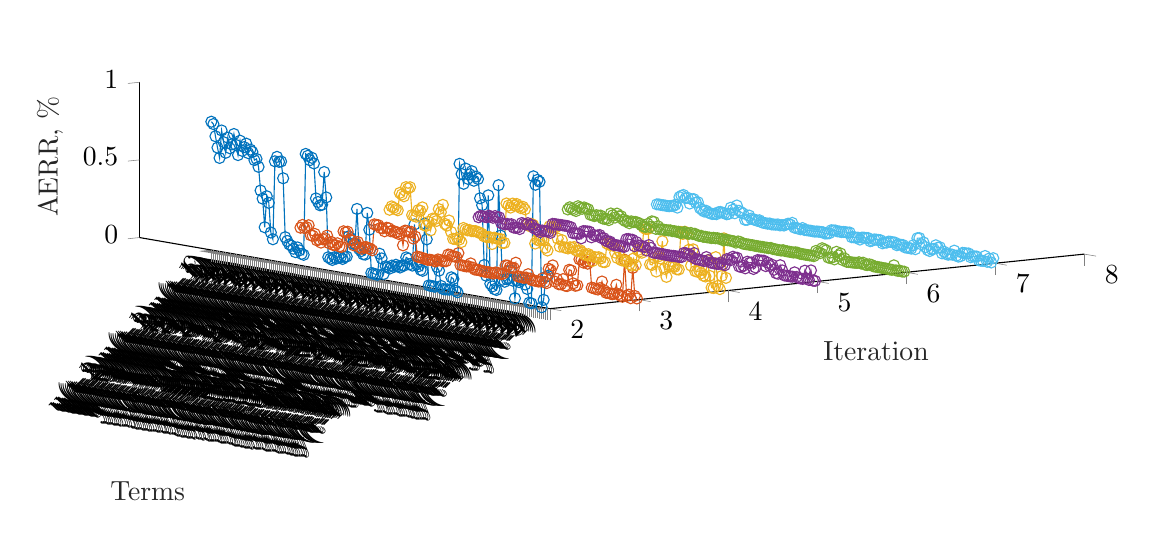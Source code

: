 % This file was created by matlab2tikz.
%
\definecolor{mycolor1}{rgb}{0.0,0.447,0.741}%
\definecolor{mycolor2}{rgb}{0.85,0.325,0.098}%
\definecolor{mycolor3}{rgb}{0.929,0.694,0.125}%
\definecolor{mycolor4}{rgb}{0.494,0.184,0.556}%
\definecolor{mycolor5}{rgb}{0.466,0.674,0.188}%
\definecolor{mycolor6}{rgb}{0.301,0.745,0.933}%
%
\begin{tikzpicture}

\begin{axis}[%
width=12cm,
height=3.569cm,
at={(0cm,0cm)},
scale only axis,
xmin=2,
xmax=8,
tick align=outside,
xlabel style={font=\color{white!15!black}},
xlabel={Iteration},
ymin=0,
ymax=200,
ytick={1,2,3,4,5,6,7,8,9,10,11,12,13,14,15,16,17,18,19,20,21,22,23,24,25,26,27,28,29,30,31,32,33,34,35,36,37,38,39,40,41,42,43,44,45,46,47,48,49,50,51,52,53,54,55,56,57,58,59,60,61,62,63,64,65,66,67,68,69,70,71,72,73,74,75,76,77,78,79,80,81,82,83,84,85,86,87,88,89,90,91,92,93,94,95,96,97,98,99,100,101,102,103,104,105,106,107,108,109,110,111,112,113,114,115,116,117,118,119,120,121,122,123,124,125,126,127,128,129,130,131,132,133,134,135,136,137,138,139,140,141,142,143,144,145,146,147,148,149,150,151,152,153,154,155,156,157,158,159,160,161,162,163,164,165},
yticklabels={{y(t-4)},{y(t-3)},{y(t-2)},{y(t-1)},{u(t-4)},{u(t-3)},{u(t-2)},{u(t-1)},{y(t-4)y(t-4)},{y(t-4)y(t-3)},{y(t-4)y(t-2)},{y(t-4)y(t-1)},{y(t-4)u(t-4)},{y(t-4)u(t-3)},{y(t-4)u(t-2)},{y(t-4)u(t-1)},{y(t-3)y(t-3)},{y(t-3)y(t-2)},{y(t-3)y(t-1)},{y(t-3)u(t-4)},{y(t-3)u(t-3)},{y(t-3)u(t-2)},{y(t-3)u(t-1)},{y(t-2)y(t-2)},{y(t-2)y(t-1)},{y(t-2)u(t-4)},{y(t-2)u(t-3)},{y(t-2)u(t-2)},{y(t-2)u(t-1)},{y(t-1)y(t-1)},{y(t-1)u(t-4)},{y(t-1)u(t-3)},{y(t-1)u(t-2)},{y(t-1)u(t-1)},{u(t-4)u(t-4)},{u(t-4)u(t-3)},{u(t-4)u(t-2)},{u(t-4)u(t-1)},{u(t-3)u(t-3)},{u(t-3)u(t-2)},{u(t-3)u(t-1)},{u(t-2)u(t-2)},{u(t-2)u(t-1)},{u(t-1)u(t-1)},{y(t-4)y(t-4)y(t-4)},{y(t-4)y(t-4)y(t-3)},{y(t-4)y(t-4)y(t-2)},{y(t-4)y(t-4)y(t-1)},{y(t-4)y(t-4)u(t-4)},{y(t-4)y(t-4)u(t-3)},{y(t-4)y(t-4)u(t-2)},{y(t-4)y(t-4)u(t-1)},{y(t-4)y(t-3)y(t-3)},{y(t-4)y(t-3)y(t-2)},{y(t-4)y(t-3)y(t-1)},{y(t-4)y(t-3)u(t-4)},{y(t-4)y(t-3)u(t-3)},{y(t-4)y(t-3)u(t-2)},{y(t-4)y(t-3)u(t-1)},{y(t-4)y(t-2)y(t-2)},{y(t-4)y(t-2)y(t-1)},{y(t-4)y(t-2)u(t-4)},{y(t-4)y(t-2)u(t-3)},{y(t-4)y(t-2)u(t-2)},{y(t-4)y(t-2)u(t-1)},{y(t-4)y(t-1)y(t-1)},{y(t-4)y(t-1)u(t-4)},{y(t-4)y(t-1)u(t-3)},{y(t-4)y(t-1)u(t-2)},{y(t-4)y(t-1)u(t-1)},{y(t-4)u(t-4)u(t-4)},{y(t-4)u(t-4)u(t-3)},{y(t-4)u(t-4)u(t-2)},{y(t-4)u(t-4)u(t-1)},{y(t-4)u(t-3)u(t-3)},{y(t-4)u(t-3)u(t-2)},{y(t-4)u(t-3)u(t-1)},{y(t-4)u(t-2)u(t-2)},{y(t-4)u(t-2)u(t-1)},{y(t-4)u(t-1)u(t-1)},{y(t-3)y(t-3)y(t-3)},{y(t-3)y(t-3)y(t-2)},{y(t-3)y(t-3)y(t-1)},{y(t-3)y(t-3)u(t-4)},{y(t-3)y(t-3)u(t-3)},{y(t-3)y(t-3)u(t-2)},{y(t-3)y(t-3)u(t-1)},{y(t-3)y(t-2)y(t-2)},{y(t-3)y(t-2)y(t-1)},{y(t-3)y(t-2)u(t-4)},{y(t-3)y(t-2)u(t-3)},{y(t-3)y(t-2)u(t-2)},{y(t-3)y(t-2)u(t-1)},{y(t-3)y(t-1)y(t-1)},{y(t-3)y(t-1)u(t-4)},{y(t-3)y(t-1)u(t-3)},{y(t-3)y(t-1)u(t-2)},{y(t-3)y(t-1)u(t-1)},{y(t-3)u(t-4)u(t-4)},{y(t-3)u(t-4)u(t-3)},{y(t-3)u(t-4)u(t-2)},{y(t-3)u(t-4)u(t-1)},{y(t-3)u(t-3)u(t-3)},{y(t-3)u(t-3)u(t-2)},{y(t-3)u(t-3)u(t-1)},{y(t-3)u(t-2)u(t-2)},{y(t-3)u(t-2)u(t-1)},{y(t-3)u(t-1)u(t-1)},{y(t-2)y(t-2)y(t-2)},{y(t-2)y(t-2)y(t-1)},{y(t-2)y(t-2)u(t-4)},{y(t-2)y(t-2)u(t-3)},{y(t-2)y(t-2)u(t-2)},{y(t-2)y(t-2)u(t-1)},{y(t-2)y(t-1)y(t-1)},{y(t-2)y(t-1)u(t-4)},{y(t-2)y(t-1)u(t-3)},{y(t-2)y(t-1)u(t-2)},{y(t-2)y(t-1)u(t-1)},{y(t-2)u(t-4)u(t-4)},{y(t-2)u(t-4)u(t-3)},{y(t-2)u(t-4)u(t-2)},{y(t-2)u(t-4)u(t-1)},{y(t-2)u(t-3)u(t-3)},{y(t-2)u(t-3)u(t-2)},{y(t-2)u(t-3)u(t-1)},{y(t-2)u(t-2)u(t-2)},{y(t-2)u(t-2)u(t-1)},{y(t-2)u(t-1)u(t-1)},{y(t-1)y(t-1)y(t-1)},{y(t-1)y(t-1)u(t-4)},{y(t-1)y(t-1)u(t-3)},{y(t-1)y(t-1)u(t-2)},{y(t-1)y(t-1)u(t-1)},{y(t-1)u(t-4)u(t-4)},{y(t-1)u(t-4)u(t-3)},{y(t-1)u(t-4)u(t-2)},{y(t-1)u(t-4)u(t-1)},{y(t-1)u(t-3)u(t-3)},{y(t-1)u(t-3)u(t-2)},{y(t-1)u(t-3)u(t-1)},{y(t-1)u(t-2)u(t-2)},{y(t-1)u(t-2)u(t-1)},{y(t-1)u(t-1)u(t-1)},{u(t-4)u(t-4)u(t-4)},{u(t-4)u(t-4)u(t-3)},{u(t-4)u(t-4)u(t-2)},{u(t-4)u(t-4)u(t-1)},{u(t-4)u(t-3)u(t-3)},{u(t-4)u(t-3)u(t-2)},{u(t-4)u(t-3)u(t-1)},{u(t-4)u(t-2)u(t-2)},{u(t-4)u(t-2)u(t-1)},{u(t-4)u(t-1)u(t-1)},{u(t-3)u(t-3)u(t-3)},{u(t-3)u(t-3)u(t-2)},{u(t-3)u(t-3)u(t-1)},{u(t-3)u(t-2)u(t-2)},{u(t-3)u(t-2)u(t-1)},{u(t-3)u(t-1)u(t-1)},{u(t-2)u(t-2)u(t-2)},{u(t-2)u(t-2)u(t-1)},{u(t-2)u(t-1)u(t-1)},{u(t-1)u(t-1)u(t-1)},{c}},
yticklabel style={rotate=45},
ylabel style={font=\color{white!15!black}},
ylabel={Terms},
zmin=0,
zmax=1,
zlabel style={font=\color{white!15!black}},
zlabel={AERR, $\%$},
view={-37.5}{30},
axis background/.style={fill=white},
axis x line*=bottom,
axis y line*=left,
axis z line*=left
]
\addplot3 [color=mycolor1, mark=o, mark options={solid, mycolor1}]
 table[row sep=crcr] {%
2	1	0.209\\
2	2	0.2\\
2	3	0.05\\
2	4	0\\
2	5	0.806\\
2	6	0.816\\
2	7	0.782\\
2	8	0.834\\
2	9	0.014\\
2	10	0.016\\
2	11	0.102\\
2	12	0.128\\
2	13	0.157\\
2	14	0.155\\
2	15	0.137\\
2	16	0.145\\
2	17	0.028\\
2	18	0.139\\
2	19	0.202\\
2	20	0.149\\
2	21	0.142\\
2	22	0.123\\
2	23	0.134\\
2	24	0.416\\
2	25	0.738\\
2	26	0.061\\
2	27	0.064\\
2	28	0.079\\
2	29	0.094\\
2	30	0.661\\
2	31	0.141\\
2	32	0.208\\
2	33	0.591\\
2	34	0.633\\
2	35	0.755\\
2	36	0.768\\
2	37	0.739\\
2	38	0.798\\
2	39	0.776\\
2	40	0.745\\
2	41	0.808\\
2	42	0.708\\
2	43	0.769\\
2	44	0.832\\
2	45	0.003\\
2	46	0.011\\
2	47	0.084\\
2	48	0.092\\
2	49	0.01\\
2	50	0.01\\
2	51	0.007\\
2	52	0.007\\
2	53	0.025\\
2	54	0.121\\
2	55	0.143\\
2	56	0.013\\
2	57	0.014\\
2	58	0.014\\
2	59	0.015\\
2	60	0.309\\
2	61	0.408\\
2	62	0.102\\
2	63	0.106\\
2	64	0.126\\
2	65	0.135\\
2	66	0.391\\
2	67	0.124\\
2	68	0.132\\
2	69	0.164\\
2	70	0.17\\
2	71	0.115\\
2	72	0.113\\
2	73	0.098\\
2	74	0.103\\
2	75	0.111\\
2	76	0.095\\
2	77	0.101\\
2	78	0.08\\
2	79	0.085\\
2	80	0.09\\
2	81	0.038\\
2	82	0.136\\
2	83	0.164\\
2	84	0.026\\
2	85	0.027\\
2	86	0.029\\
2	87	0.031\\
2	88	0.307\\
2	89	0.413\\
2	90	0.142\\
2	91	0.142\\
2	92	0.16\\
2	93	0.172\\
2	94	0.427\\
2	95	0.2\\
2	96	0.199\\
2	97	0.232\\
2	98	0.242\\
2	99	0.109\\
2	100	0.104\\
2	101	0.089\\
2	102	0.096\\
2	103	0.099\\
2	104	0.085\\
2	105	0.091\\
2	106	0.071\\
2	107	0.077\\
2	108	0.084\\
2	109	0.467\\
2	110	0.628\\
2	111	0.415\\
2	112	0.409\\
2	113	0.428\\
2	114	0.449\\
2	115	0.672\\
2	116	0.706\\
2	117	0.688\\
2	118	0.714\\
2	119	0.724\\
2	120	0.072\\
2	121	0.076\\
2	122	0.096\\
2	123	0.113\\
2	124	0.08\\
2	125	0.1\\
2	126	0.117\\
2	127	0.123\\
2	128	0.143\\
2	129	0.165\\
2	130	0.542\\
2	131	0.648\\
2	132	0.643\\
2	133	0.673\\
2	134	0.642\\
2	135	0.138\\
2	136	0.179\\
2	137	0.368\\
2	138	0.408\\
2	139	0.206\\
2	140	0.388\\
2	141	0.438\\
2	142	0.588\\
2	143	0.637\\
2	144	0.627\\
2	145	0.677\\
2	146	0.69\\
2	147	0.665\\
2	148	0.724\\
2	149	0.699\\
2	150	0.673\\
2	151	0.736\\
2	152	0.641\\
2	153	0.704\\
2	154	0.772\\
2	155	0.703\\
2	156	0.676\\
2	157	0.742\\
2	158	0.642\\
2	159	0.708\\
2	160	0.781\\
2	161	0.602\\
2	162	0.666\\
2	163	0.737\\
2	164	0.813\\
2	165	0.826\\
};
 \addplot3 [color=mycolor2, mark=o, mark options={solid, mycolor2}]
 table[row sep=crcr] {%
3	1	0.005\\
3	2	0.019\\
3	3	0.197\\
3	4	0\\
3	5	0.02\\
3	6	0.01\\
3	7	0.241\\
3	8	0\\
3	9	0.004\\
3	10	0.012\\
3	11	0.07\\
3	12	0.01\\
3	13	0.005\\
3	14	0.006\\
3	15	0.009\\
3	16	0.007\\
3	17	0.021\\
3	18	0.075\\
3	19	0.03\\
3	20	0.019\\
3	21	0.02\\
3	22	0.023\\
3	23	0.024\\
3	24	0.19\\
3	25	0.174\\
3	26	0.186\\
3	27	0.176\\
3	28	0.193\\
3	29	0.193\\
3	30	0.023\\
3	31	0.018\\
3	32	0.031\\
3	33	0.112\\
3	34	0.114\\
3	35	0.007\\
3	36	0.007\\
3	37	0.047\\
3	38	0.012\\
3	39	0.009\\
3	40	0.042\\
3	41	0.022\\
3	42	0.124\\
3	43	0.091\\
3	44	0.098\\
3	45	0.003\\
3	46	0.008\\
3	47	0.029\\
3	48	0.007\\
3	49	0.004\\
3	50	0.005\\
3	51	0.006\\
3	52	0.005\\
3	53	0.014\\
3	54	0.04\\
3	55	0.016\\
3	56	0.012\\
3	57	0.012\\
3	58	0.014\\
3	59	0.014\\
3	60	0.1\\
3	61	0.064\\
3	62	0.063\\
3	63	0.064\\
3	64	0.072\\
3	65	0.071\\
3	66	0.017\\
3	67	0.01\\
3	68	0.011\\
3	69	0.015\\
3	70	0.014\\
3	71	0.005\\
3	72	0.006\\
3	73	0.009\\
3	74	0.007\\
3	75	0.007\\
3	76	0.009\\
3	77	0.008\\
3	78	0.013\\
3	79	0.011\\
3	80	0.01\\
3	81	0.02\\
3	82	0.045\\
3	83	0.024\\
3	84	0.021\\
3	85	0.021\\
3	86	0.023\\
3	87	0.023\\
3	88	0.098\\
3	89	0.07\\
3	90	0.072\\
3	91	0.071\\
3	92	0.077\\
3	93	0.077\\
3	94	0.032\\
3	95	0.029\\
3	96	0.029\\
3	97	0.033\\
3	98	0.034\\
3	99	0.019\\
3	100	0.02\\
3	101	0.023\\
3	102	0.023\\
3	103	0.02\\
3	104	0.023\\
3	105	0.024\\
3	106	0.027\\
3	107	0.028\\
3	108	0.029\\
3	109	0.156\\
3	110	0.141\\
3	111	0.182\\
3	112	0.177\\
3	113	0.183\\
3	114	0.183\\
3	115	0.086\\
3	116	0.161\\
3	117	0.154\\
3	118	0.164\\
3	119	0.161\\
3	120	0.169\\
3	121	0.163\\
3	122	0.18\\
3	123	0.181\\
3	124	0.156\\
3	125	0.172\\
3	126	0.173\\
3	127	0.188\\
3	128	0.188\\
3	129	0.189\\
3	130	0.02\\
3	131	0.027\\
3	132	0.029\\
3	133	0.034\\
3	134	0.03\\
3	135	0.018\\
3	136	0.024\\
3	137	0.057\\
3	138	0.048\\
3	139	0.031\\
3	140	0.061\\
3	141	0.062\\
3	142	0.112\\
3	143	0.105\\
3	144	0.11\\
3	145	0.007\\
3	146	0.008\\
3	147	0.026\\
3	148	0.012\\
3	149	0.01\\
3	150	0.028\\
3	151	0.017\\
3	152	0.064\\
3	153	0.044\\
3	154	0.035\\
3	155	0.012\\
3	156	0.029\\
3	157	0.022\\
3	158	0.061\\
3	159	0.047\\
3	160	0.048\\
3	161	0.11\\
3	162	0.095\\
3	163	0.087\\
3	164	0.105\\
3	165	0.085\\
};
 \addplot3 [color=mycolor3, mark=o, mark options={solid, mycolor3}]
 table[row sep=crcr] {%
4	1	0.079\\
4	2	0.331\\
4	3	0.087\\
4	4	0\\
4	5	0.018\\
4	6	0.201\\
4	7	0\\
4	8	0\\
4	9	0.074\\
4	10	0.172\\
4	11	0.065\\
4	12	0.068\\
4	13	0.081\\
4	14	0.095\\
4	15	0.087\\
4	16	0.088\\
4	17	0.226\\
4	18	0.119\\
4	19	0.219\\
4	20	0.32\\
4	21	0.33\\
4	22	0.314\\
4	23	0.324\\
4	24	0.08\\
4	25	0.079\\
4	26	0.093\\
4	27	0.092\\
4	28	0.093\\
4	29	0.098\\
4	30	0.019\\
4	31	0.069\\
4	32	0.244\\
4	33	0.131\\
4	34	0.141\\
4	35	0.042\\
4	36	0.128\\
4	37	0.08\\
4	38	0.081\\
4	39	0.307\\
4	40	0.304\\
4	41	0.31\\
4	42	0.147\\
4	43	0.153\\
4	44	0.159\\
4	45	0.06\\
4	46	0.101\\
4	47	0.053\\
4	48	0.06\\
4	49	0.073\\
4	50	0.078\\
4	51	0.075\\
4	52	0.076\\
4	53	0.134\\
4	54	0.086\\
4	55	0.118\\
4	56	0.16\\
4	57	0.166\\
4	58	0.162\\
4	59	0.167\\
4	60	0.045\\
4	61	0.044\\
4	62	0.064\\
4	63	0.07\\
4	64	0.065\\
4	65	0.066\\
4	66	0.039\\
4	67	0.068\\
4	68	0.078\\
4	69	0.07\\
4	70	0.071\\
4	71	0.082\\
4	72	0.094\\
4	73	0.087\\
4	74	0.088\\
4	75	0.108\\
4	76	0.101\\
4	77	0.102\\
4	78	0.092\\
4	79	0.094\\
4	80	0.095\\
4	81	0.139\\
4	82	0.095\\
4	83	0.144\\
4	84	0.214\\
4	85	0.214\\
4	86	0.207\\
4	87	0.214\\
4	88	0.056\\
4	89	0.071\\
4	90	0.118\\
4	91	0.12\\
4	92	0.11\\
4	93	0.114\\
4	94	0.087\\
4	95	0.205\\
4	96	0.21\\
4	97	0.194\\
4	98	0.2\\
4	99	0.296\\
4	100	0.31\\
4	101	0.299\\
4	102	0.309\\
4	103	0.321\\
4	104	0.308\\
4	105	0.319\\
4	106	0.291\\
4	107	0.302\\
4	108	0.313\\
4	109	0.057\\
4	110	0.054\\
4	111	0.078\\
4	112	0.076\\
4	113	0.077\\
4	114	0.079\\
4	115	0.036\\
4	116	0.077\\
4	117	0.076\\
4	118	0.075\\
4	119	0.077\\
4	120	0.09\\
4	121	0.095\\
4	122	0.096\\
4	123	0.101\\
4	124	0.098\\
4	125	0.096\\
4	126	0.101\\
4	127	0.096\\
4	128	0.101\\
4	129	0.107\\
4	130	0.014\\
4	131	0.028\\
4	132	0.035\\
4	133	0.027\\
4	134	0.026\\
4	135	0.068\\
4	136	0.139\\
4	137	0.104\\
4	138	0.113\\
4	139	0.233\\
4	140	0.184\\
4	141	0.201\\
4	142	0.123\\
4	143	0.132\\
4	144	0.133\\
4	145	0.055\\
4	146	0.108\\
4	147	0.08\\
4	148	0.081\\
4	149	0.194\\
4	150	0.17\\
4	151	0.172\\
4	152	0.127\\
4	153	0.13\\
4	154	0.133\\
4	155	0.31\\
4	156	0.3\\
4	157	0.306\\
4	158	0.245\\
4	159	0.254\\
4	160	0.262\\
4	161	0.148\\
4	162	0.153\\
4	163	0.16\\
4	164	0.166\\
4	165	0.142\\
};
 \addplot3 [color=mycolor4, mark=o, mark options={solid, mycolor4}]
 table[row sep=crcr] {%
5	1	0.001\\
5	2	0\\
5	3	0.064\\
5	4	0\\
5	5	0.007\\
5	6	0.055\\
5	7	0\\
5	8	0\\
5	9	0.001\\
5	10	0.006\\
5	11	0.033\\
5	12	0.003\\
5	13	0.002\\
5	14	0.002\\
5	15	0.002\\
5	16	0.002\\
5	17	0.032\\
5	18	0.063\\
5	19	0.006\\
5	20	0.007\\
5	21	0.027\\
5	22	0.057\\
5	23	0.047\\
5	24	0.065\\
5	25	0.041\\
5	26	0.074\\
5	27	0.072\\
5	28	0.071\\
5	29	0.071\\
5	30	0.021\\
5	31	0.009\\
5	32	0.049\\
5	33	0.043\\
5	34	0.049\\
5	35	0.004\\
5	36	0.018\\
5	37	0.008\\
5	38	0.009\\
5	39	0.063\\
5	40	0.06\\
5	41	0.065\\
5	42	0.041\\
5	43	0.042\\
5	44	0.043\\
5	45	0.001\\
5	46	0.005\\
5	47	0.014\\
5	48	0.002\\
5	49	0.001\\
5	50	0.001\\
5	51	0.002\\
5	52	0.002\\
5	53	0.016\\
5	54	0.033\\
5	55	0.005\\
5	56	0.006\\
5	57	0.007\\
5	58	0.009\\
5	59	0.008\\
5	60	0.045\\
5	61	0.018\\
5	62	0.029\\
5	63	0.032\\
5	64	0.035\\
5	65	0.034\\
5	66	0.006\\
5	67	0.003\\
5	68	0.004\\
5	69	0.004\\
5	70	0.004\\
5	71	0.002\\
5	72	0.002\\
5	73	0.002\\
5	74	0.002\\
5	75	0.003\\
5	76	0.003\\
5	77	0.003\\
5	78	0.003\\
5	79	0.003\\
5	80	0.003\\
5	81	0.03\\
5	82	0.046\\
5	83	0.009\\
5	84	0.029\\
5	85	0.03\\
5	86	0.034\\
5	87	0.031\\
5	88	0.051\\
5	89	0.023\\
5	90	0.062\\
5	91	0.061\\
5	92	0.062\\
5	93	0.059\\
5	94	0.007\\
5	95	0.007\\
5	96	0.009\\
5	97	0.009\\
5	98	0.009\\
5	99	0.007\\
5	100	0.014\\
5	101	0.025\\
5	102	0.022\\
5	103	0.026\\
5	104	0.04\\
5	105	0.038\\
5	106	0.056\\
5	107	0.051\\
5	108	0.045\\
5	109	0.05\\
5	110	0.032\\
5	111	0.066\\
5	112	0.065\\
5	113	0.064\\
5	114	0.063\\
5	115	0.014\\
5	116	0.041\\
5	117	0.04\\
5	118	0.04\\
5	119	0.038\\
5	120	0.074\\
5	121	0.076\\
5	122	0.078\\
5	123	0.077\\
5	124	0.077\\
5	125	0.077\\
5	126	0.076\\
5	127	0.076\\
5	128	0.076\\
5	129	0.075\\
5	130	0.015\\
5	131	0.02\\
5	132	0.022\\
5	133	0.019\\
5	134	0.021\\
5	135	0.008\\
5	136	0.021\\
5	137	0.021\\
5	138	0.027\\
5	139	0.044\\
5	140	0.042\\
5	141	0.052\\
5	142	0.041\\
5	143	0.043\\
5	144	0.046\\
5	145	0.005\\
5	146	0.012\\
5	147	0.008\\
5	148	0.008\\
5	149	0.027\\
5	150	0.022\\
5	151	0.024\\
5	152	0.019\\
5	153	0.02\\
5	154	0.022\\
5	155	0.058\\
5	156	0.056\\
5	157	0.061\\
5	158	0.048\\
5	159	0.052\\
5	160	0.057\\
5	161	0.044\\
5	162	0.045\\
5	163	0.046\\
5	164	0.047\\
5	165	0.035\\
};
 \addplot3 [color=mycolor5, mark=o, mark options={solid, mycolor5}]
 table[row sep=crcr] {%
6	1	0.002\\
6	2	0\\
6	3	0.003\\
6	4	0\\
6	5	0.001\\
6	6	0.031\\
6	7	0\\
6	8	0\\
6	9	0.001\\
6	10	0.002\\
6	11	0.001\\
6	12	0.002\\
6	13	0.002\\
6	14	0.002\\
6	15	0.002\\
6	16	0.002\\
6	17	0.009\\
6	18	0.01\\
6	19	0.003\\
6	20	0.003\\
6	21	0.014\\
6	22	0.006\\
6	23	0.012\\
6	24	0.006\\
6	25	0.004\\
6	26	0.003\\
6	27	0.003\\
6	28	0.002\\
6	29	0.001\\
6	30	0.02\\
6	31	0.008\\
6	32	0.048\\
6	33	0.033\\
6	34	0.054\\
6	35	0.003\\
6	36	0.014\\
6	37	0.007\\
6	38	0.008\\
6	39	0.052\\
6	40	0.057\\
6	41	0.061\\
6	42	0.027\\
6	43	0.031\\
6	44	0.037\\
6	45	0.001\\
6	46	0.002\\
6	47	0.001\\
6	48	0.001\\
6	49	0.001\\
6	50	0.001\\
6	51	0.001\\
6	52	0.001\\
6	53	0.005\\
6	54	0.005\\
6	55	0.001\\
6	56	0.002\\
6	57	0.002\\
6	58	0.002\\
6	59	0.002\\
6	60	0.005\\
6	61	0.0\\
6	62	0.001\\
6	63	0.001\\
6	64	0.002\\
6	65	0.001\\
6	66	0.006\\
6	67	0.002\\
6	68	0.003\\
6	69	0.002\\
6	70	0.003\\
6	71	0.002\\
6	72	0.002\\
6	73	0.002\\
6	74	0.002\\
6	75	0.003\\
6	76	0.002\\
6	77	0.003\\
6	78	0.002\\
6	79	0.002\\
6	80	0.003\\
6	81	0.01\\
6	82	0.011\\
6	83	0.001\\
6	84	0.007\\
6	85	0.007\\
6	86	0.008\\
6	87	0.007\\
6	88	0.01\\
6	89	0.001\\
6	90	0.009\\
6	91	0.007\\
6	92	0.009\\
6	93	0.006\\
6	94	0.007\\
6	95	0.003\\
6	96	0.004\\
6	97	0.003\\
6	98	0.004\\
6	99	0.002\\
6	100	0.006\\
6	101	0.003\\
6	102	0.006\\
6	103	0.012\\
6	104	0.008\\
6	105	0.013\\
6	106	0.005\\
6	107	0.007\\
6	108	0.012\\
6	109	0.006\\
6	110	0.001\\
6	111	0.007\\
6	112	0.005\\
6	113	0.006\\
6	114	0.004\\
6	115	0.007\\
6	116	0.004\\
6	117	0.004\\
6	118	0.003\\
6	119	0.005\\
6	120	0.001\\
6	121	0.019\\
6	122	0\\
6	123	0.043\\
6	124	0.044\\
6	125	0.006\\
6	126	0.023\\
6	127	0.001\\
6	128	0.002\\
6	129	0.007\\
6	130	0.017\\
6	131	0.02\\
6	132	0.022\\
6	133	0.019\\
6	134	0.021\\
6	135	0.007\\
6	136	0.019\\
6	137	0.016\\
6	138	0.024\\
6	139	0.043\\
6	140	0.04\\
6	141	0.055\\
6	142	0.027\\
6	143	0.04\\
6	144	0.049\\
6	145	0.004\\
6	146	0.01\\
6	147	0.007\\
6	148	0.008\\
6	149	0.024\\
6	150	0.02\\
6	151	0.022\\
6	152	0.014\\
6	153	0.016\\
6	154	0.018\\
6	155	0.051\\
6	156	0.053\\
6	157	0.058\\
6	158	0.047\\
6	159	0.053\\
6	160	0.059\\
6	161	0.026\\
6	162	0.031\\
6	163	0.036\\
6	164	0.043\\
6	165	0.027\\
};
 \addplot3 [color=mycolor6, mark=o, mark options={solid, mycolor6}]
 table[row sep=crcr] {%
7	1	0.03\\
7	2	0\\
7	3	0.023\\
7	4	0\\
7	5	0.035\\
7	6	0.001\\
7	7	0\\
7	8	0\\
7	9	0.022\\
7	10	0.021\\
7	11	0.019\\
7	12	0.011\\
7	13	0.033\\
7	14	0.03\\
7	15	0.031\\
7	16	0.03\\
7	17	0.006\\
7	18	0.001\\
7	19	0.005\\
7	20	0.035\\
7	21	0.007\\
7	22	0.007\\
7	23	0.002\\
7	24	0.004\\
7	25	0.017\\
7	26	0.004\\
7	27	0.041\\
7	28	0.036\\
7	29	0.049\\
7	30	0.023\\
7	31	0.02\\
7	32	0.005\\
7	33	0.01\\
7	34	0.026\\
7	35	0.054\\
7	36	0.039\\
7	37	0.077\\
7	38	0.074\\
7	39	0.001\\
7	40	0.024\\
7	41	0\\
7	42	0.002\\
7	43	0.001\\
7	44	0.001\\
7	45	0.014\\
7	46	0.013\\
7	47	0.013\\
7	48	0.006\\
7	49	0.021\\
7	50	0.02\\
7	51	0.021\\
7	52	0.02\\
7	53	0.011\\
7	54	0.01\\
7	55	0.002\\
7	56	0.02\\
7	57	0.019\\
7	58	0.019\\
7	59	0.018\\
7	60	0.008\\
7	61	0.002\\
7	62	0.02\\
7	63	0.018\\
7	64	0.018\\
7	65	0.016\\
7	66	0.001\\
7	67	0.011\\
7	68	0.009\\
7	69	0.009\\
7	70	0.007\\
7	71	0.035\\
7	72	0.032\\
7	73	0.033\\
7	74	0.032\\
7	75	0.029\\
7	76	0.03\\
7	77	0.029\\
7	78	0.032\\
7	79	0.03\\
7	80	0.029\\
7	81	0.007\\
7	82	0.004\\
7	83	0.001\\
7	84	0.007\\
7	85	0.006\\
7	86	0.006\\
7	87	0.005\\
7	88	0.002\\
7	89	0.002\\
7	90	0.003\\
7	91	0.002\\
7	92	0.002\\
7	93	0.001\\
7	94	0.011\\
7	95	0.001\\
7	96	0.003\\
7	97	0.004\\
7	98	0.005\\
7	99	0.033\\
7	100	0.02\\
7	101	0.023\\
7	102	0.016\\
7	103	0.007\\
7	104	0.007\\
7	105	0.003\\
7	106	0.007\\
7	107	0.003\\
7	108	0.002\\
7	109	0.0\\
7	110	0.004\\
7	111	0.0\\
7	112	0.001\\
7	113	0.001\\
7	114	0.003\\
7	115	0.013\\
7	116	0.007\\
7	117	0.011\\
7	118	0.012\\
7	119	0.015\\
7	120	0.032\\
7	121	0.002\\
7	122	0\\
7	123	0.039\\
7	124	0.045\\
7	125	0.051\\
7	126	0.083\\
7	127	0.031\\
7	128	0.051\\
7	129	0.062\\
7	130	0.02\\
7	131	0.015\\
7	132	0.02\\
7	133	0.021\\
7	134	0.023\\
7	135	0.019\\
7	136	0.004\\
7	137	0.004\\
7	138	0.001\\
7	139	0.003\\
7	140	0.006\\
7	141	0.015\\
7	142	0.008\\
7	143	0.017\\
7	144	0.025\\
7	145	0.061\\
7	146	0.056\\
7	147	0.076\\
7	148	0.073\\
7	149	0.043\\
7	150	0.078\\
7	151	0.073\\
7	152	0.091\\
7	153	0.084\\
7	154	0.073\\
7	155	0.003\\
7	156	0.019\\
7	157	0.009\\
7	158	0.007\\
7	159	0.003\\
7	160	0.002\\
7	161	0.003\\
7	162	0.002\\
7	163	0.002\\
7	164	0.003\\
7	165	0.001\\
};
 \end{axis}
\end{tikzpicture}%